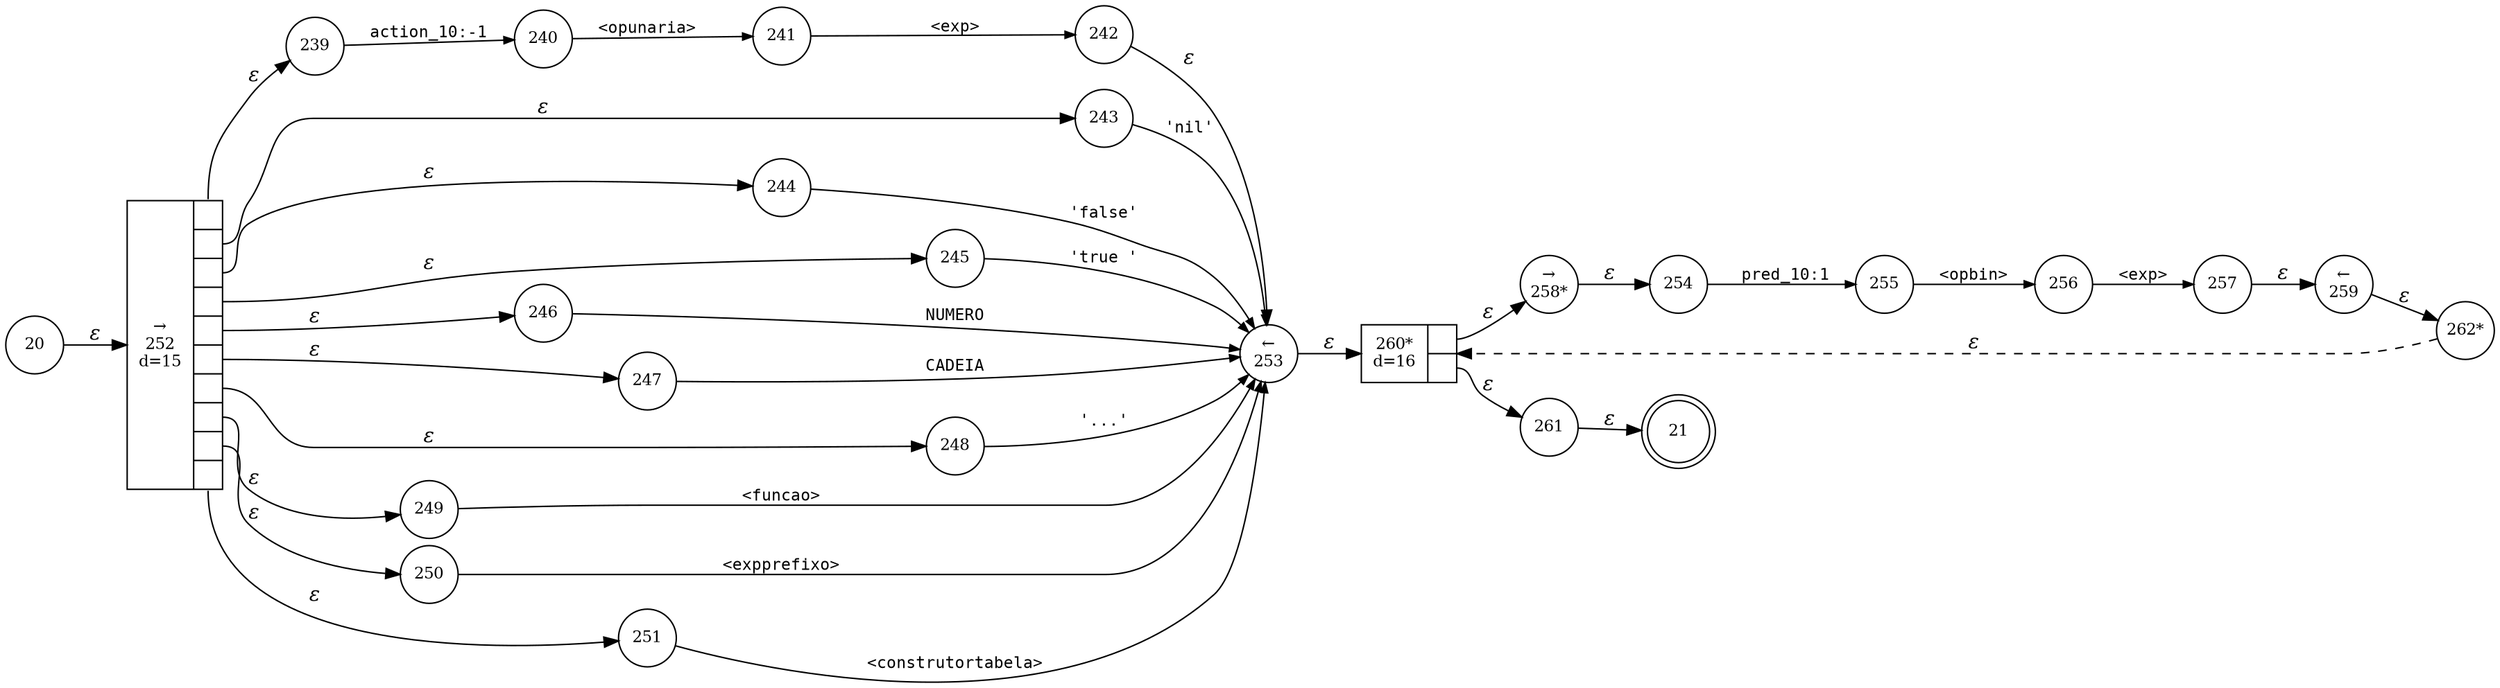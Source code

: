 digraph ATN {
rankdir=LR;
s21[fontsize=11, label="21", shape=doublecircle, fixedsize=true, width=.6];
s258[fontsize=11,label="&rarr;\n258*", shape=circle, fixedsize=true, width=.55, peripheries=1];
s259[fontsize=11,label="&larr;\n259", shape=circle, fixedsize=true, width=.55, peripheries=1];
s256[fontsize=11,label="256", shape=circle, fixedsize=true, width=.55, peripheries=1];
s257[fontsize=11,label="257", shape=circle, fixedsize=true, width=.55, peripheries=1];
s262[fontsize=11,label="262*", shape=circle, fixedsize=true, width=.55, peripheries=1];
s20[fontsize=11,label="20", shape=circle, fixedsize=true, width=.55, peripheries=1];
s260[fontsize=11,label="{260*\nd=16|{<p0>|<p1>}}", shape=record, fixedsize=false, peripheries=1];
s261[fontsize=11,label="261", shape=circle, fixedsize=true, width=.55, peripheries=1];
s239[fontsize=11,label="239", shape=circle, fixedsize=true, width=.55, peripheries=1];
s254[fontsize=11,label="254", shape=circle, fixedsize=true, width=.55, peripheries=1];
s255[fontsize=11,label="255", shape=circle, fixedsize=true, width=.55, peripheries=1];
s252[fontsize=11,label="{&rarr;\n252\nd=15|{<p0>|<p1>|<p2>|<p3>|<p4>|<p5>|<p6>|<p7>|<p8>|<p9>}}", shape=record, fixedsize=false, peripheries=1];
s253[fontsize=11,label="&larr;\n253", shape=circle, fixedsize=true, width=.55, peripheries=1];
s250[fontsize=11,label="250", shape=circle, fixedsize=true, width=.55, peripheries=1];
s251[fontsize=11,label="251", shape=circle, fixedsize=true, width=.55, peripheries=1];
s248[fontsize=11,label="248", shape=circle, fixedsize=true, width=.55, peripheries=1];
s249[fontsize=11,label="249", shape=circle, fixedsize=true, width=.55, peripheries=1];
s246[fontsize=11,label="246", shape=circle, fixedsize=true, width=.55, peripheries=1];
s247[fontsize=11,label="247", shape=circle, fixedsize=true, width=.55, peripheries=1];
s244[fontsize=11,label="244", shape=circle, fixedsize=true, width=.55, peripheries=1];
s245[fontsize=11,label="245", shape=circle, fixedsize=true, width=.55, peripheries=1];
s242[fontsize=11,label="242", shape=circle, fixedsize=true, width=.55, peripheries=1];
s243[fontsize=11,label="243", shape=circle, fixedsize=true, width=.55, peripheries=1];
s240[fontsize=11,label="240", shape=circle, fixedsize=true, width=.55, peripheries=1];
s241[fontsize=11,label="241", shape=circle, fixedsize=true, width=.55, peripheries=1];
s20 -> s252 [fontname="Times-Italic", label="&epsilon;"];
s252:p0 -> s239 [fontname="Times-Italic", label="&epsilon;"];
s252:p1 -> s243 [fontname="Times-Italic", label="&epsilon;"];
s252:p2 -> s244 [fontname="Times-Italic", label="&epsilon;"];
s252:p3 -> s245 [fontname="Times-Italic", label="&epsilon;"];
s252:p4 -> s246 [fontname="Times-Italic", label="&epsilon;"];
s252:p5 -> s247 [fontname="Times-Italic", label="&epsilon;"];
s252:p6 -> s248 [fontname="Times-Italic", label="&epsilon;"];
s252:p7 -> s249 [fontname="Times-Italic", label="&epsilon;"];
s252:p8 -> s250 [fontname="Times-Italic", label="&epsilon;"];
s252:p9 -> s251 [fontname="Times-Italic", label="&epsilon;"];
s239 -> s240 [fontsize=11, fontname="Courier", arrowsize=.7, label = "action_10:-1", arrowhead = normal];
s243 -> s253 [fontsize=11, fontname="Courier", arrowsize=.7, label = "'nil'", arrowhead = normal];
s244 -> s253 [fontsize=11, fontname="Courier", arrowsize=.7, label = "'false'", arrowhead = normal];
s245 -> s253 [fontsize=11, fontname="Courier", arrowsize=.7, label = "'true '", arrowhead = normal];
s246 -> s253 [fontsize=11, fontname="Courier", arrowsize=.7, label = "NUMERO", arrowhead = normal];
s247 -> s253 [fontsize=11, fontname="Courier", arrowsize=.7, label = "CADEIA", arrowhead = normal];
s248 -> s253 [fontsize=11, fontname="Courier", arrowsize=.7, label = "'...'", arrowhead = normal];
s249 -> s253 [fontsize=11, fontname="Courier", arrowsize=.7, label = "<funcao>", arrowhead = normal];
s250 -> s253 [fontsize=11, fontname="Courier", arrowsize=.7, label = "<expprefixo>", arrowhead = normal];
s251 -> s253 [fontsize=11, fontname="Courier", arrowsize=.7, label = "<construtortabela>", arrowhead = normal];
s240 -> s241 [fontsize=11, fontname="Courier", arrowsize=.7, label = "<opunaria>", arrowhead = normal];
s253 -> s260 [fontname="Times-Italic", label="&epsilon;"];
s241 -> s242 [fontsize=11, fontname="Courier", arrowsize=.7, label = "<exp>", arrowhead = normal];
s260:p0 -> s258 [fontname="Times-Italic", label="&epsilon;"];
s260:p1 -> s261 [fontname="Times-Italic", label="&epsilon;"];
s242 -> s253 [fontname="Times-Italic", label="&epsilon;"];
s258 -> s254 [fontname="Times-Italic", label="&epsilon;"];
s261 -> s21 [fontname="Times-Italic", label="&epsilon;"];
s254 -> s255 [fontsize=11, fontname="Courier", arrowsize=.7, label = "pred_10:1", arrowhead = normal];
s255 -> s256 [fontsize=11, fontname="Courier", arrowsize=.7, label = "<opbin>", arrowhead = normal];
s256 -> s257 [fontsize=11, fontname="Courier", arrowsize=.7, label = "<exp>", arrowhead = normal];
s257 -> s259 [fontname="Times-Italic", label="&epsilon;"];
s259 -> s262 [fontname="Times-Italic", label="&epsilon;"];
s262 -> s260 [fontname="Times-Italic", label="&epsilon;", style="dashed"];
}